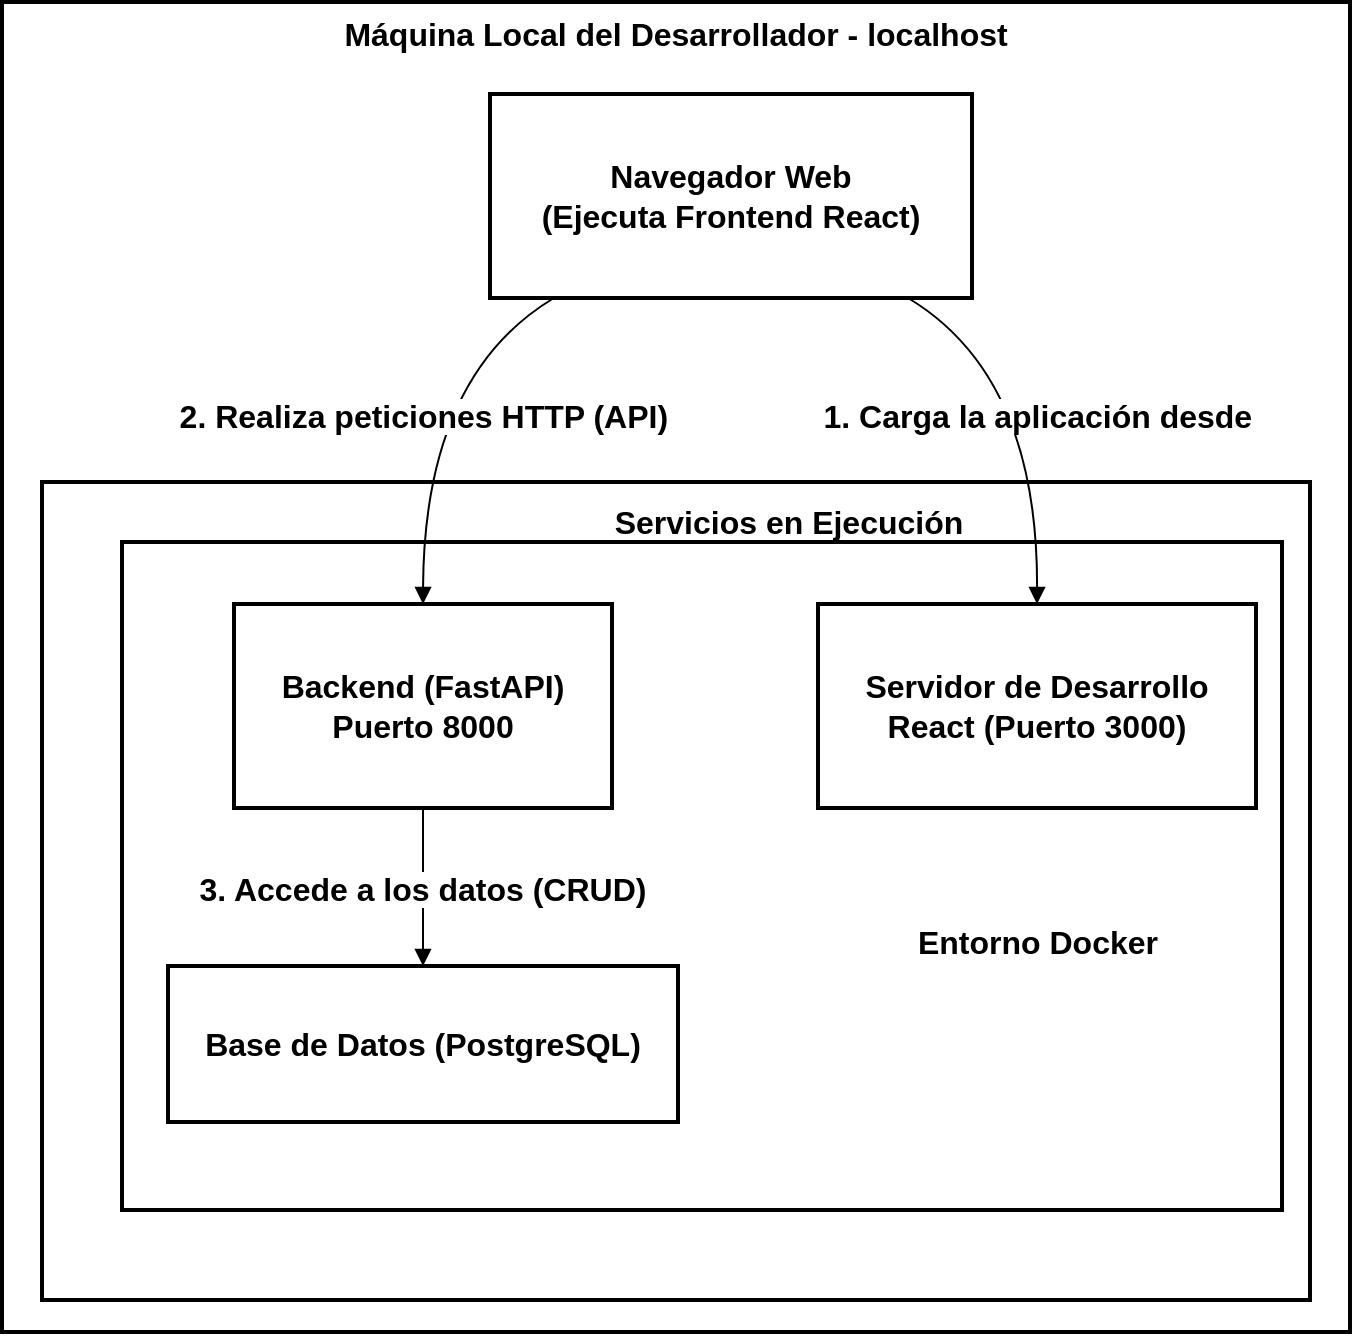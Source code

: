 <mxfile version="28.0.7">
  <diagram name="Page-1" id="rYkSNON5f-lDWxG6IL0g">
    <mxGraphModel dx="1144" dy="660" grid="1" gridSize="10" guides="1" tooltips="1" connect="1" arrows="1" fold="1" page="1" pageScale="1" pageWidth="850" pageHeight="1100" math="0" shadow="0">
      <root>
        <mxCell id="0" />
        <mxCell id="1" parent="0" />
        <mxCell id="6OKxg32zUcpk-TssQ5vP-1" value="Máquina Local del Desarrollador - localhost" style="whiteSpace=wrap;strokeWidth=2;verticalAlign=top;fontSize=16;fontStyle=1" vertex="1" parent="1">
          <mxGeometry x="20" y="20" width="674" height="665" as="geometry" />
        </mxCell>
        <mxCell id="6OKxg32zUcpk-TssQ5vP-7" value="" style="whiteSpace=wrap;strokeWidth=2;" vertex="1" parent="6OKxg32zUcpk-TssQ5vP-1">
          <mxGeometry x="20" y="240" width="634" height="409" as="geometry" />
        </mxCell>
        <mxCell id="6OKxg32zUcpk-TssQ5vP-3" value="" style="whiteSpace=wrap;strokeWidth=2;fontSize=16;fontStyle=1" vertex="1" parent="6OKxg32zUcpk-TssQ5vP-1">
          <mxGeometry x="60" y="270" width="580" height="334" as="geometry" />
        </mxCell>
        <mxCell id="6OKxg32zUcpk-TssQ5vP-2" value="Backend (FastAPI)&#xa;Puerto 8000" style="whiteSpace=wrap;strokeWidth=2;fontSize=16;fontStyle=1" vertex="1" parent="6OKxg32zUcpk-TssQ5vP-1">
          <mxGeometry x="116" y="301" width="189" height="102" as="geometry" />
        </mxCell>
        <mxCell id="6OKxg32zUcpk-TssQ5vP-4" value="Navegador Web&#xa;(Ejecuta Frontend React)" style="whiteSpace=wrap;strokeWidth=2;fontSize=16;fontStyle=1" vertex="1" parent="6OKxg32zUcpk-TssQ5vP-1">
          <mxGeometry x="244" y="46" width="241" height="102" as="geometry" />
        </mxCell>
        <mxCell id="6OKxg32zUcpk-TssQ5vP-5" value="Servidor de Desarrollo&#xa;React (Puerto 3000)" style="whiteSpace=wrap;strokeWidth=2;fontSize=16;fontStyle=1" vertex="1" parent="6OKxg32zUcpk-TssQ5vP-1">
          <mxGeometry x="408" y="301" width="219" height="102" as="geometry" />
        </mxCell>
        <mxCell id="6OKxg32zUcpk-TssQ5vP-6" value="Base de Datos (PostgreSQL)" style="whiteSpace=wrap;strokeWidth=2;fontSize=16;fontStyle=1" vertex="1" parent="6OKxg32zUcpk-TssQ5vP-1">
          <mxGeometry x="83" y="482" width="255" height="78" as="geometry" />
        </mxCell>
        <mxCell id="6OKxg32zUcpk-TssQ5vP-8" value="1. Carga la aplicación desde" style="curved=1;startArrow=none;endArrow=block;exitX=0.86;exitY=0.99;entryX=0.5;entryY=0;rounded=0;fontSize=16;fontStyle=1" edge="1" parent="6OKxg32zUcpk-TssQ5vP-1" source="6OKxg32zUcpk-TssQ5vP-4" target="6OKxg32zUcpk-TssQ5vP-5">
          <mxGeometry relative="1" as="geometry">
            <Array as="points">
              <mxPoint x="518" y="187" />
            </Array>
          </mxGeometry>
        </mxCell>
        <mxCell id="6OKxg32zUcpk-TssQ5vP-9" value="2. Realiza peticiones HTTP (API)" style="curved=1;startArrow=none;endArrow=block;exitX=0.14;exitY=0.99;entryX=0.5;entryY=0;rounded=0;fontSize=16;fontStyle=1" edge="1" parent="6OKxg32zUcpk-TssQ5vP-1" source="6OKxg32zUcpk-TssQ5vP-4" target="6OKxg32zUcpk-TssQ5vP-2">
          <mxGeometry relative="1" as="geometry">
            <Array as="points">
              <mxPoint x="211" y="187" />
            </Array>
          </mxGeometry>
        </mxCell>
        <mxCell id="6OKxg32zUcpk-TssQ5vP-10" value="3. Accede a los datos (CRUD)" style="curved=1;startArrow=none;endArrow=block;exitX=0.5;exitY=1;entryX=0.5;entryY=0.01;rounded=0;fontSize=16;fontStyle=1" edge="1" parent="6OKxg32zUcpk-TssQ5vP-1" source="6OKxg32zUcpk-TssQ5vP-2" target="6OKxg32zUcpk-TssQ5vP-6">
          <mxGeometry relative="1" as="geometry">
            <Array as="points" />
          </mxGeometry>
        </mxCell>
        <mxCell id="6OKxg32zUcpk-TssQ5vP-12" value="&lt;font style=&quot;font-size: 16px;&quot;&gt;&lt;b&gt;Servicios en Ejecución&lt;/b&gt;&lt;/font&gt;" style="text;html=1;align=center;verticalAlign=middle;whiteSpace=wrap;rounded=0;" vertex="1" parent="6OKxg32zUcpk-TssQ5vP-1">
          <mxGeometry x="244" y="240" width="299" height="40" as="geometry" />
        </mxCell>
        <mxCell id="6OKxg32zUcpk-TssQ5vP-13" value="&lt;span style=&quot;font-size: 16px; font-weight: 700;&quot;&gt;Entorno Docker&lt;/span&gt;" style="text;html=1;align=center;verticalAlign=middle;whiteSpace=wrap;rounded=0;" vertex="1" parent="6OKxg32zUcpk-TssQ5vP-1">
          <mxGeometry x="447.5" y="450" width="140" height="40" as="geometry" />
        </mxCell>
      </root>
    </mxGraphModel>
  </diagram>
</mxfile>
